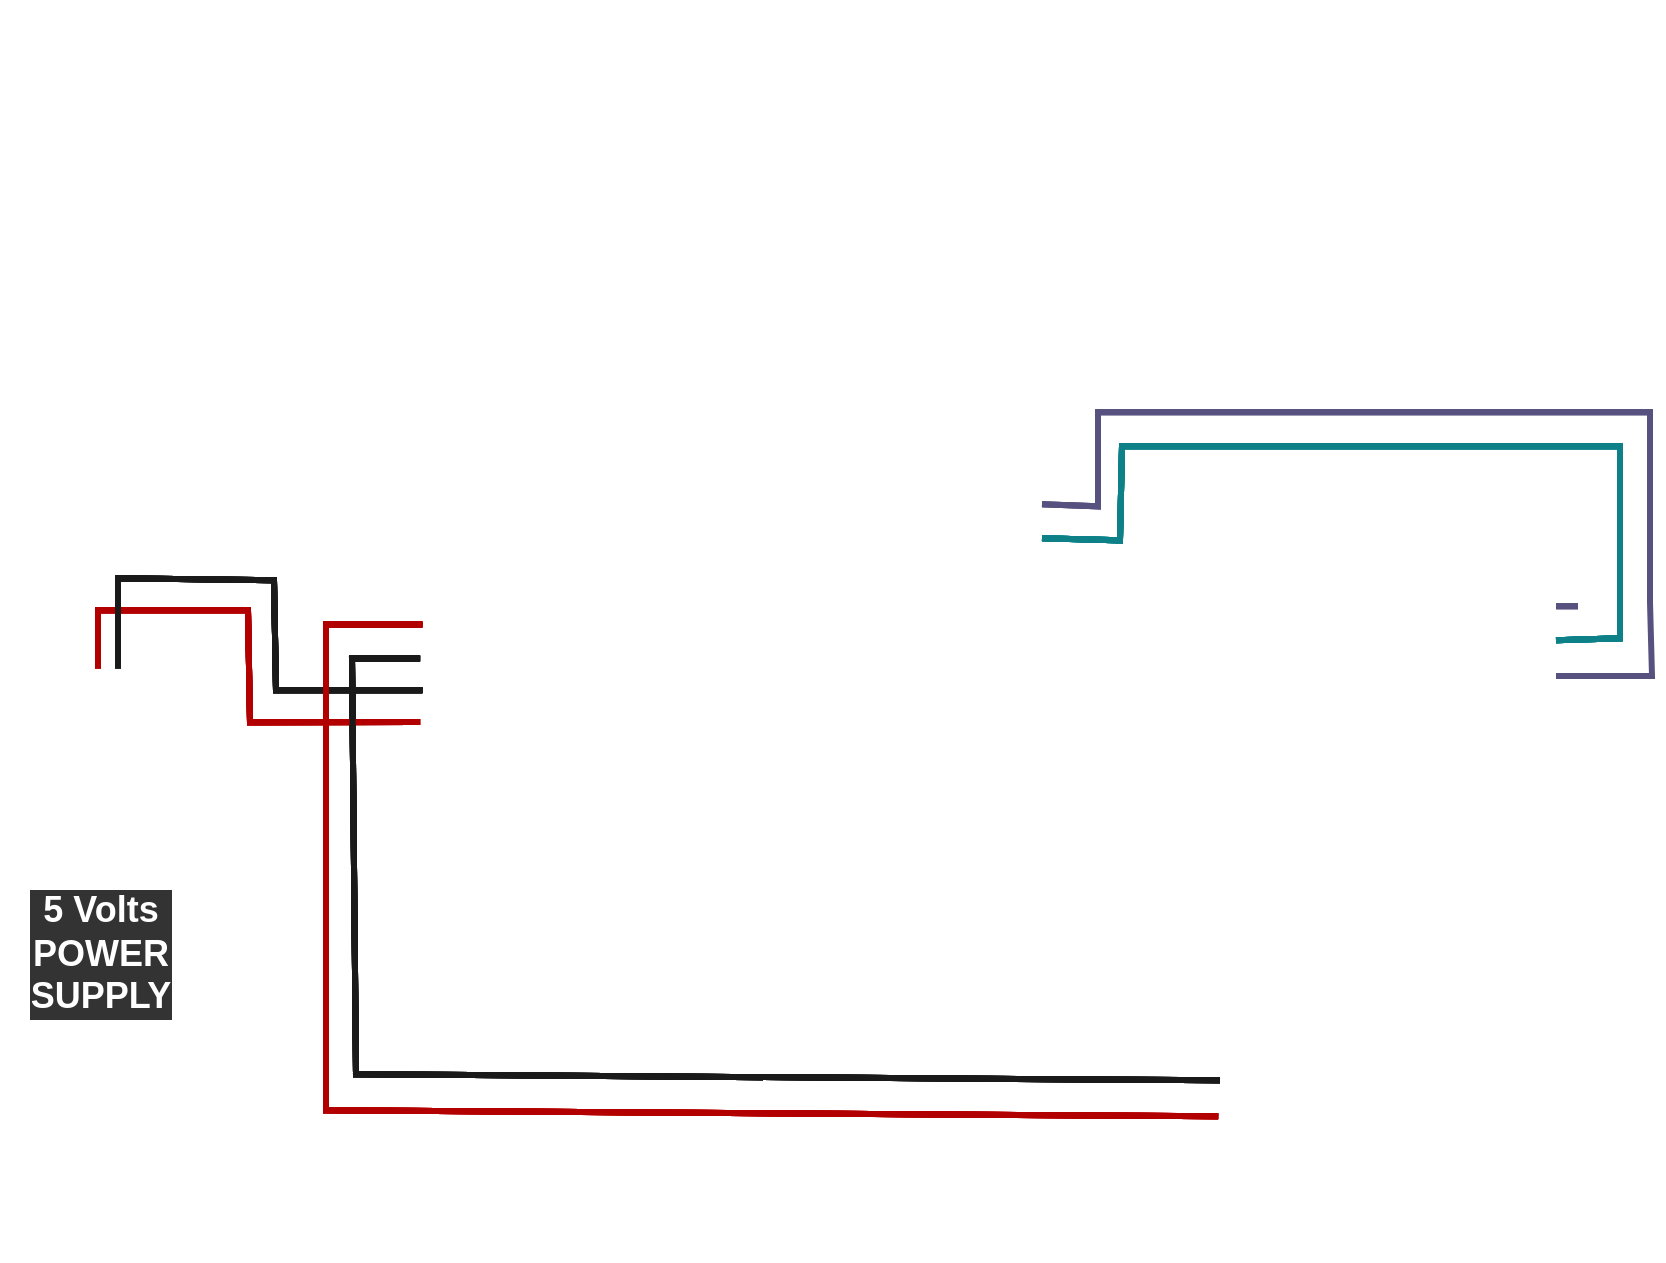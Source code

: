 <mxfile version="26.2.5">
  <diagram name="Page-1" id="aSNJay3SLrgyonZtfAfF">
    <mxGraphModel dx="213" dy="111" grid="0" gridSize="10" guides="1" tooltips="1" connect="1" arrows="1" fold="1" page="1" pageScale="1" pageWidth="1100" pageHeight="850" math="0" shadow="0">
      <root>
        <mxCell id="0" />
        <mxCell id="1" parent="0" />
        <mxCell id="-ZqtGvwiqDM8NGR4fJaD-1" value="" style="shape=image;verticalLabelPosition=bottom;labelBackgroundColor=default;verticalAlign=top;aspect=fixed;imageAspect=0;image=https://datacapturecontrol.com/articles/static/images/io-devices/microcontrollers/arduino-uno-r3/arduino-uno-r3-title-image.svg;rotation=90;" parent="1" vertex="1">
          <mxGeometry x="109" y="89.15" width="529.3" height="371" as="geometry" />
        </mxCell>
        <mxCell id="-ZqtGvwiqDM8NGR4fJaD-2" value="" style="shape=image;verticalLabelPosition=bottom;labelBackgroundColor=default;verticalAlign=top;aspect=fixed;imageAspect=0;image=https://europe1.discourse-cdn.com/arduino/original/4X/e/6/3/e6300d41371f1b0cd860cb98181292beeeccf57d.png;clipPath=inset(49.32% 87% 8.78% 3%);" parent="1" vertex="1">
          <mxGeometry x="10" y="344.15" width="105.49" height="218" as="geometry" />
        </mxCell>
        <mxCell id="-ZqtGvwiqDM8NGR4fJaD-3" value="&lt;b&gt;&lt;font style=&quot;font-size: 18px;&quot;&gt;5 Volts&lt;/font&gt;&lt;/b&gt;&lt;div&gt;&lt;b&gt;&lt;font style=&quot;font-size: 18px;&quot;&gt;POWER&lt;/font&gt;&lt;/b&gt;&lt;/div&gt;&lt;div&gt;&lt;b&gt;&lt;font style=&quot;font-size: 18px;&quot;&gt;SUPPLY&lt;/font&gt;&lt;/b&gt;&lt;/div&gt;" style="text;html=1;align=center;verticalAlign=middle;resizable=0;points=[];autosize=1;strokeColor=none;fillColor=none;fontColor=#FFFFFF;labelBackgroundColor=light-dark(#333333, #7f7f7f);fontSize=15;" parent="1" vertex="1">
          <mxGeometry x="16" y="448.15" width="88" height="77" as="geometry" />
        </mxCell>
        <mxCell id="-ZqtGvwiqDM8NGR4fJaD-4" value="" style="shape=image;verticalLabelPosition=bottom;labelBackgroundColor=default;verticalAlign=top;aspect=fixed;imageAspect=0;image=https://tapit.vn/wp-content/uploads/2019/06/Nodemcu-1-1024x645.png;clipPath=inset(1.32% 39.67% 2.38% 30.67%);rotation=0;" parent="1" vertex="1">
          <mxGeometry x="609" y="251.15" width="190.23" height="389" as="geometry" />
        </mxCell>
        <mxCell id="-ZqtGvwiqDM8NGR4fJaD-5" value="" style="endArrow=none;html=1;rounded=0;strokeWidth=3;entryX=0.941;entryY=0.203;entryDx=0;entryDy=0;entryPerimeter=0;fillColor=#6d8764;strokeColor=#0E8088;" parent="1" target="-ZqtGvwiqDM8NGR4fJaD-4" edge="1">
          <mxGeometry width="50" height="50" relative="1" as="geometry">
            <mxPoint x="531" y="279.15" as="sourcePoint" />
            <mxPoint x="850" y="230.15" as="targetPoint" />
            <Array as="points">
              <mxPoint x="570" y="280.15" />
              <mxPoint x="571" y="233.15" />
              <mxPoint x="820" y="233.15" />
              <mxPoint x="820" y="329.15" />
            </Array>
          </mxGeometry>
        </mxCell>
        <mxCell id="-ZqtGvwiqDM8NGR4fJaD-6" value="" style="endArrow=none;html=1;rounded=0;strokeWidth=3;entryX=0.941;entryY=0.203;entryDx=0;entryDy=0;entryPerimeter=0;fillColor=#76608a;strokeColor=#56517E;" parent="1" edge="1">
          <mxGeometry width="50" height="50" relative="1" as="geometry">
            <mxPoint x="531" y="262.15" as="sourcePoint" />
            <mxPoint x="788" y="313.15" as="targetPoint" />
            <Array as="points">
              <mxPoint x="559" y="263.15" />
              <mxPoint x="559" y="216.15" />
              <mxPoint x="835" y="216.15" />
              <mxPoint x="835" y="313.15" />
            </Array>
          </mxGeometry>
        </mxCell>
        <mxCell id="-ZqtGvwiqDM8NGR4fJaD-7" value="" style="endArrow=none;html=1;rounded=0;entryX=0.682;entryY=0.914;entryDx=0;entryDy=0;entryPerimeter=0;strokeWidth=3;fillColor=#e51400;strokeColor=#B20000;" parent="1" target="-ZqtGvwiqDM8NGR4fJaD-1" edge="1">
          <mxGeometry width="50" height="50" relative="1" as="geometry">
            <mxPoint x="59" y="344.15" as="sourcePoint" />
            <mxPoint x="109" y="294.15" as="targetPoint" />
            <Array as="points">
              <mxPoint x="59" y="315.15" />
              <mxPoint x="134" y="315.15" />
              <mxPoint x="135" y="371.15" />
            </Array>
          </mxGeometry>
        </mxCell>
        <mxCell id="-ZqtGvwiqDM8NGR4fJaD-8" value="" style="endArrow=none;html=1;rounded=0;entryX=0.652;entryY=0.911;entryDx=0;entryDy=0;entryPerimeter=0;strokeWidth=3;fillColor=#e51400;strokeColor=#1A1A1A;" parent="1" target="-ZqtGvwiqDM8NGR4fJaD-1" edge="1">
          <mxGeometry width="50" height="50" relative="1" as="geometry">
            <mxPoint x="69" y="344.15" as="sourcePoint" />
            <mxPoint x="230" y="371.15" as="targetPoint" />
            <Array as="points">
              <mxPoint x="69" y="299.15" />
              <mxPoint x="147" y="300.15" />
              <mxPoint x="148" y="355.15" />
            </Array>
          </mxGeometry>
        </mxCell>
        <mxCell id="-ZqtGvwiqDM8NGR4fJaD-9" value="" style="endArrow=none;html=1;rounded=0;entryX=0.053;entryY=0.815;entryDx=0;entryDy=0;entryPerimeter=0;exitX=0.59;exitY=0.911;exitDx=0;exitDy=0;exitPerimeter=0;fillColor=#e51400;strokeColor=#B20000;strokeWidth=3;" parent="1" source="-ZqtGvwiqDM8NGR4fJaD-1" target="-ZqtGvwiqDM8NGR4fJaD-4" edge="1">
          <mxGeometry width="50" height="50" relative="1" as="geometry">
            <mxPoint x="335" y="404.15" as="sourcePoint" />
            <mxPoint x="385" y="354.15" as="targetPoint" />
            <Array as="points">
              <mxPoint x="173" y="322.15" />
              <mxPoint x="173" y="565.15" />
            </Array>
          </mxGeometry>
        </mxCell>
        <mxCell id="-ZqtGvwiqDM8NGR4fJaD-10" value="" style="endArrow=none;html=1;rounded=0;entryX=0.053;entryY=0.815;entryDx=0;entryDy=0;entryPerimeter=0;exitX=0.622;exitY=0.914;exitDx=0;exitDy=0;exitPerimeter=0;fillColor=#e51400;strokeColor=#1A1A1A;strokeWidth=3;" parent="1" source="-ZqtGvwiqDM8NGR4fJaD-1" edge="1">
          <mxGeometry width="50" height="50" relative="1" as="geometry">
            <mxPoint x="222" y="304.15" as="sourcePoint" />
            <mxPoint x="620" y="550.15" as="targetPoint" />
            <Array as="points">
              <mxPoint x="186" y="339.15" />
              <mxPoint x="188" y="547.15" />
            </Array>
          </mxGeometry>
        </mxCell>
        <mxCell id="-ZqtGvwiqDM8NGR4fJaD-11" value="" style="shape=image;verticalLabelPosition=bottom;labelBackgroundColor=default;verticalAlign=top;aspect=fixed;imageAspect=0;image=https://datacapturecontrol.com/articles/static/images/io-devices/microcontrollers/arduino-uno-r3/arduino-uno-r3-title-image.svg;rotation=90;" parent="1" vertex="1">
          <mxGeometry x="109" y="89.15" width="529.3" height="371" as="geometry" />
        </mxCell>
        <mxCell id="-ZqtGvwiqDM8NGR4fJaD-12" value="" style="shape=image;verticalLabelPosition=bottom;labelBackgroundColor=default;verticalAlign=top;aspect=fixed;imageAspect=0;image=https://europe1.discourse-cdn.com/arduino/original/4X/e/6/3/e6300d41371f1b0cd860cb98181292beeeccf57d.png;clipPath=inset(49.32% 87% 8.78% 3%);" parent="1" vertex="1">
          <mxGeometry x="10" y="344.15" width="105.49" height="218" as="geometry" />
        </mxCell>
        <mxCell id="-ZqtGvwiqDM8NGR4fJaD-13" value="&lt;b&gt;&lt;font style=&quot;font-size: 18px;&quot;&gt;5 Volts&lt;/font&gt;&lt;/b&gt;&lt;div&gt;&lt;b&gt;&lt;font style=&quot;font-size: 18px;&quot;&gt;POWER&lt;/font&gt;&lt;/b&gt;&lt;/div&gt;&lt;div&gt;&lt;b&gt;&lt;font style=&quot;font-size: 18px;&quot;&gt;SUPPLY&lt;/font&gt;&lt;/b&gt;&lt;/div&gt;" style="text;html=1;align=center;verticalAlign=middle;resizable=0;points=[];autosize=1;strokeColor=none;fillColor=none;fontColor=#FFFFFF;labelBackgroundColor=light-dark(#333333, #7f7f7f);fontSize=15;" parent="1" vertex="1">
          <mxGeometry x="16" y="448.15" width="88" height="77" as="geometry" />
        </mxCell>
        <mxCell id="-ZqtGvwiqDM8NGR4fJaD-14" value="" style="shape=image;verticalLabelPosition=bottom;labelBackgroundColor=default;verticalAlign=top;aspect=fixed;imageAspect=0;image=https://tapit.vn/wp-content/uploads/2019/06/Nodemcu-1-1024x645.png;clipPath=inset(1.32% 39.67% 2.38% 30.67%);rotation=0;" parent="1" vertex="1">
          <mxGeometry x="609" y="251.15" width="190.23" height="389" as="geometry" />
        </mxCell>
        <mxCell id="-ZqtGvwiqDM8NGR4fJaD-15" value="" style="endArrow=none;html=1;rounded=0;strokeWidth=3;entryX=0.941;entryY=0.203;entryDx=0;entryDy=0;entryPerimeter=0;fillColor=#6d8764;strokeColor=#0E8088;" parent="1" target="-ZqtGvwiqDM8NGR4fJaD-14" edge="1">
          <mxGeometry width="50" height="50" relative="1" as="geometry">
            <mxPoint x="531" y="279.15" as="sourcePoint" />
            <mxPoint x="850" y="230.15" as="targetPoint" />
            <Array as="points">
              <mxPoint x="570" y="280.15" />
              <mxPoint x="571" y="233.15" />
              <mxPoint x="820" y="233.15" />
              <mxPoint x="820" y="329.15" />
            </Array>
          </mxGeometry>
        </mxCell>
        <mxCell id="-ZqtGvwiqDM8NGR4fJaD-16" value="" style="endArrow=none;html=1;rounded=0;strokeWidth=3;entryX=0.941;entryY=0.203;entryDx=0;entryDy=0;entryPerimeter=0;fillColor=#76608a;strokeColor=#56517E;" parent="1" edge="1">
          <mxGeometry width="50" height="50" relative="1" as="geometry">
            <mxPoint x="531" y="262.15" as="sourcePoint" />
            <mxPoint x="788" y="313.15" as="targetPoint" />
            <Array as="points">
              <mxPoint x="559" y="263.15" />
              <mxPoint x="559" y="216.15" />
              <mxPoint x="835" y="216.15" />
              <mxPoint x="835" y="313.15" />
            </Array>
          </mxGeometry>
        </mxCell>
        <mxCell id="-ZqtGvwiqDM8NGR4fJaD-17" value="" style="endArrow=none;html=1;rounded=0;entryX=0.682;entryY=0.914;entryDx=0;entryDy=0;entryPerimeter=0;strokeWidth=3;fillColor=#e51400;strokeColor=#B20000;" parent="1" target="-ZqtGvwiqDM8NGR4fJaD-11" edge="1">
          <mxGeometry width="50" height="50" relative="1" as="geometry">
            <mxPoint x="59" y="344.15" as="sourcePoint" />
            <mxPoint x="109" y="294.15" as="targetPoint" />
            <Array as="points">
              <mxPoint x="59" y="315.15" />
              <mxPoint x="134" y="315.15" />
              <mxPoint x="135" y="371.15" />
            </Array>
          </mxGeometry>
        </mxCell>
        <mxCell id="-ZqtGvwiqDM8NGR4fJaD-18" value="" style="endArrow=none;html=1;rounded=0;entryX=0.652;entryY=0.911;entryDx=0;entryDy=0;entryPerimeter=0;strokeWidth=3;fillColor=#e51400;strokeColor=#1A1A1A;" parent="1" target="-ZqtGvwiqDM8NGR4fJaD-11" edge="1">
          <mxGeometry width="50" height="50" relative="1" as="geometry">
            <mxPoint x="69" y="344.15" as="sourcePoint" />
            <mxPoint x="230" y="371.15" as="targetPoint" />
            <Array as="points">
              <mxPoint x="69" y="299.15" />
              <mxPoint x="147" y="300.15" />
              <mxPoint x="148" y="355.15" />
            </Array>
          </mxGeometry>
        </mxCell>
        <mxCell id="-ZqtGvwiqDM8NGR4fJaD-19" value="" style="endArrow=none;html=1;rounded=0;entryX=0.053;entryY=0.815;entryDx=0;entryDy=0;entryPerimeter=0;exitX=0.59;exitY=0.911;exitDx=0;exitDy=0;exitPerimeter=0;fillColor=#e51400;strokeColor=#B20000;strokeWidth=3;" parent="1" source="-ZqtGvwiqDM8NGR4fJaD-11" target="-ZqtGvwiqDM8NGR4fJaD-14" edge="1">
          <mxGeometry width="50" height="50" relative="1" as="geometry">
            <mxPoint x="335" y="404.15" as="sourcePoint" />
            <mxPoint x="385" y="354.15" as="targetPoint" />
            <Array as="points">
              <mxPoint x="173" y="322.15" />
              <mxPoint x="173" y="565.15" />
            </Array>
          </mxGeometry>
        </mxCell>
        <mxCell id="-ZqtGvwiqDM8NGR4fJaD-20" value="" style="endArrow=none;html=1;rounded=0;entryX=0.053;entryY=0.815;entryDx=0;entryDy=0;entryPerimeter=0;exitX=0.622;exitY=0.914;exitDx=0;exitDy=0;exitPerimeter=0;fillColor=#e51400;strokeColor=#1A1A1A;strokeWidth=3;" parent="1" source="-ZqtGvwiqDM8NGR4fJaD-11" edge="1">
          <mxGeometry width="50" height="50" relative="1" as="geometry">
            <mxPoint x="222" y="304.15" as="sourcePoint" />
            <mxPoint x="620" y="550.15" as="targetPoint" />
            <Array as="points">
              <mxPoint x="186" y="339.15" />
              <mxPoint x="188" y="547.15" />
            </Array>
          </mxGeometry>
        </mxCell>
        <mxCell id="-ZqtGvwiqDM8NGR4fJaD-21" value="" style="shape=image;verticalLabelPosition=bottom;labelBackgroundColor=default;verticalAlign=top;aspect=fixed;imageAspect=0;image=https://datacapturecontrol.com/articles/static/images/io-devices/microcontrollers/arduino-uno-r3/arduino-uno-r3-title-image.svg;rotation=90;" parent="1" vertex="1">
          <mxGeometry x="109" y="89.15" width="529.3" height="371" as="geometry" />
        </mxCell>
        <mxCell id="-ZqtGvwiqDM8NGR4fJaD-22" value="" style="shape=image;verticalLabelPosition=bottom;labelBackgroundColor=default;verticalAlign=top;aspect=fixed;imageAspect=0;image=https://europe1.discourse-cdn.com/arduino/original/4X/e/6/3/e6300d41371f1b0cd860cb98181292beeeccf57d.png;clipPath=inset(49.32% 87% 8.78% 3%);" parent="1" vertex="1">
          <mxGeometry x="10" y="344.15" width="105.49" height="218" as="geometry" />
        </mxCell>
        <mxCell id="-ZqtGvwiqDM8NGR4fJaD-23" value="&lt;b&gt;&lt;font style=&quot;font-size: 18px;&quot;&gt;5 Volts&lt;/font&gt;&lt;/b&gt;&lt;div&gt;&lt;b&gt;&lt;font style=&quot;font-size: 18px;&quot;&gt;POWER&lt;/font&gt;&lt;/b&gt;&lt;/div&gt;&lt;div&gt;&lt;b&gt;&lt;font style=&quot;font-size: 18px;&quot;&gt;SUPPLY&lt;/font&gt;&lt;/b&gt;&lt;/div&gt;" style="text;html=1;align=center;verticalAlign=middle;resizable=0;points=[];autosize=1;strokeColor=none;fillColor=none;fontColor=#FFFFFF;labelBackgroundColor=light-dark(#333333, #7f7f7f);fontSize=15;" parent="1" vertex="1">
          <mxGeometry x="16" y="448.15" width="88" height="77" as="geometry" />
        </mxCell>
        <mxCell id="-ZqtGvwiqDM8NGR4fJaD-24" value="" style="shape=image;verticalLabelPosition=bottom;labelBackgroundColor=default;verticalAlign=top;aspect=fixed;imageAspect=0;image=https://tapit.vn/wp-content/uploads/2019/06/Nodemcu-1-1024x645.png;clipPath=inset(1.32% 39.67% 2.38% 30.67%);rotation=0;" parent="1" vertex="1">
          <mxGeometry x="609" y="251.15" width="190.23" height="389" as="geometry" />
        </mxCell>
        <mxCell id="-ZqtGvwiqDM8NGR4fJaD-25" value="" style="endArrow=none;html=1;rounded=0;strokeWidth=3;entryX=0.941;entryY=0.203;entryDx=0;entryDy=0;entryPerimeter=0;fillColor=#6d8764;strokeColor=#0E8088;" parent="1" target="-ZqtGvwiqDM8NGR4fJaD-24" edge="1">
          <mxGeometry width="50" height="50" relative="1" as="geometry">
            <mxPoint x="531" y="279.15" as="sourcePoint" />
            <mxPoint x="850" y="230.15" as="targetPoint" />
            <Array as="points">
              <mxPoint x="570" y="280.15" />
              <mxPoint x="571" y="233.15" />
              <mxPoint x="820" y="233.15" />
              <mxPoint x="820" y="329.15" />
            </Array>
          </mxGeometry>
        </mxCell>
        <mxCell id="-ZqtGvwiqDM8NGR4fJaD-26" value="" style="endArrow=none;html=1;rounded=0;strokeWidth=3;entryX=0.941;entryY=0.203;entryDx=0;entryDy=0;entryPerimeter=0;fillColor=#FFFFFF;strokeColor=#56517E;" parent="1" edge="1">
          <mxGeometry width="50" height="50" relative="1" as="geometry">
            <mxPoint x="531" y="262.15" as="sourcePoint" />
            <mxPoint x="788" y="313.15" as="targetPoint" />
            <Array as="points">
              <mxPoint x="559" y="263.15" />
              <mxPoint x="559" y="216.15" />
              <mxPoint x="835" y="216.15" />
              <mxPoint x="835" y="313.15" />
            </Array>
          </mxGeometry>
        </mxCell>
        <mxCell id="-ZqtGvwiqDM8NGR4fJaD-27" value="" style="endArrow=none;html=1;rounded=0;entryX=0.682;entryY=0.914;entryDx=0;entryDy=0;entryPerimeter=0;strokeWidth=3;fillColor=#e51400;strokeColor=#B20000;" parent="1" target="-ZqtGvwiqDM8NGR4fJaD-21" edge="1">
          <mxGeometry width="50" height="50" relative="1" as="geometry">
            <mxPoint x="59" y="344.15" as="sourcePoint" />
            <mxPoint x="109" y="294.15" as="targetPoint" />
            <Array as="points">
              <mxPoint x="59" y="315.15" />
              <mxPoint x="134" y="315.15" />
              <mxPoint x="135" y="371.15" />
            </Array>
          </mxGeometry>
        </mxCell>
        <mxCell id="-ZqtGvwiqDM8NGR4fJaD-28" value="" style="endArrow=none;html=1;rounded=0;entryX=0.652;entryY=0.911;entryDx=0;entryDy=0;entryPerimeter=0;strokeWidth=3;fillColor=#e51400;strokeColor=#1A1A1A;" parent="1" target="-ZqtGvwiqDM8NGR4fJaD-21" edge="1">
          <mxGeometry width="50" height="50" relative="1" as="geometry">
            <mxPoint x="69" y="344.15" as="sourcePoint" />
            <mxPoint x="230" y="371.15" as="targetPoint" />
            <Array as="points">
              <mxPoint x="69" y="299.15" />
              <mxPoint x="147" y="300.15" />
              <mxPoint x="148" y="355.15" />
            </Array>
          </mxGeometry>
        </mxCell>
        <mxCell id="-ZqtGvwiqDM8NGR4fJaD-29" value="" style="endArrow=none;html=1;rounded=0;entryX=0.053;entryY=0.815;entryDx=0;entryDy=0;entryPerimeter=0;exitX=0.59;exitY=0.911;exitDx=0;exitDy=0;exitPerimeter=0;fillColor=#e51400;strokeColor=#B20000;strokeWidth=3;" parent="1" source="-ZqtGvwiqDM8NGR4fJaD-21" target="-ZqtGvwiqDM8NGR4fJaD-24" edge="1">
          <mxGeometry width="50" height="50" relative="1" as="geometry">
            <mxPoint x="335" y="404.15" as="sourcePoint" />
            <mxPoint x="385" y="354.15" as="targetPoint" />
            <Array as="points">
              <mxPoint x="173" y="322.15" />
              <mxPoint x="173" y="565.15" />
            </Array>
          </mxGeometry>
        </mxCell>
        <mxCell id="-ZqtGvwiqDM8NGR4fJaD-30" value="" style="endArrow=none;html=1;rounded=0;entryX=0.053;entryY=0.815;entryDx=0;entryDy=0;entryPerimeter=0;exitX=0.622;exitY=0.914;exitDx=0;exitDy=0;exitPerimeter=0;fillColor=#e51400;strokeColor=#1A1A1A;strokeWidth=3;" parent="1" source="-ZqtGvwiqDM8NGR4fJaD-21" edge="1">
          <mxGeometry width="50" height="50" relative="1" as="geometry">
            <mxPoint x="222" y="304.15" as="sourcePoint" />
            <mxPoint x="620" y="550.15" as="targetPoint" />
            <Array as="points">
              <mxPoint x="186" y="339.15" />
              <mxPoint x="188" y="547.15" />
            </Array>
          </mxGeometry>
        </mxCell>
        <mxCell id="-ZqtGvwiqDM8NGR4fJaD-31" value="" style="shape=image;verticalLabelPosition=bottom;labelBackgroundColor=default;verticalAlign=top;aspect=fixed;imageAspect=0;image=https://datacapturecontrol.com/articles/static/images/io-devices/microcontrollers/arduino-uno-r3/arduino-uno-r3-title-image.svg;rotation=90;" parent="1" vertex="1">
          <mxGeometry x="109" y="89.15" width="529.3" height="371" as="geometry" />
        </mxCell>
        <mxCell id="-ZqtGvwiqDM8NGR4fJaD-32" value="" style="shape=image;verticalLabelPosition=bottom;labelBackgroundColor=default;verticalAlign=top;aspect=fixed;imageAspect=0;image=https://europe1.discourse-cdn.com/arduino/original/4X/e/6/3/e6300d41371f1b0cd860cb98181292beeeccf57d.png;clipPath=inset(49.32% 87% 8.78% 3%);" parent="1" vertex="1">
          <mxGeometry x="10" y="344.15" width="105.49" height="218" as="geometry" />
        </mxCell>
        <mxCell id="-ZqtGvwiqDM8NGR4fJaD-33" value="&lt;b&gt;&lt;font style=&quot;font-size: 18px;&quot;&gt;5 Volts&lt;/font&gt;&lt;/b&gt;&lt;div&gt;&lt;b&gt;&lt;font style=&quot;font-size: 18px;&quot;&gt;POWER&lt;/font&gt;&lt;/b&gt;&lt;/div&gt;&lt;div&gt;&lt;b&gt;&lt;font style=&quot;font-size: 18px;&quot;&gt;SUPPLY&lt;/font&gt;&lt;/b&gt;&lt;/div&gt;" style="text;html=1;align=center;verticalAlign=middle;resizable=0;points=[];autosize=1;strokeColor=none;fillColor=none;fontColor=#FFFFFF;labelBackgroundColor=light-dark(#333333, #7f7f7f);fontSize=15;" parent="1" vertex="1">
          <mxGeometry x="16" y="448.15" width="88" height="77" as="geometry" />
        </mxCell>
        <mxCell id="-ZqtGvwiqDM8NGR4fJaD-34" value="" style="shape=image;verticalLabelPosition=bottom;labelBackgroundColor=default;verticalAlign=top;aspect=fixed;imageAspect=0;image=https://tapit.vn/wp-content/uploads/2019/06/Nodemcu-1-1024x645.png;clipPath=inset(1.32% 39.67% 2.38% 30.67%);rotation=0;" parent="1" vertex="1">
          <mxGeometry x="609" y="251.15" width="190.23" height="389" as="geometry" />
        </mxCell>
        <mxCell id="-ZqtGvwiqDM8NGR4fJaD-35" value="" style="endArrow=none;html=1;rounded=0;strokeWidth=3;entryX=0.941;entryY=0.203;entryDx=0;entryDy=0;entryPerimeter=0;fillColor=#6d8764;strokeColor=#0E8088;" parent="1" target="-ZqtGvwiqDM8NGR4fJaD-34" edge="1">
          <mxGeometry width="50" height="50" relative="1" as="geometry">
            <mxPoint x="531" y="279.15" as="sourcePoint" />
            <mxPoint x="850" y="230.15" as="targetPoint" />
            <Array as="points">
              <mxPoint x="570" y="280.15" />
              <mxPoint x="571" y="233.15" />
              <mxPoint x="820" y="233.15" />
              <mxPoint x="820" y="329.15" />
            </Array>
          </mxGeometry>
        </mxCell>
        <mxCell id="-ZqtGvwiqDM8NGR4fJaD-37" value="" style="endArrow=none;html=1;rounded=0;entryX=0.682;entryY=0.914;entryDx=0;entryDy=0;entryPerimeter=0;strokeWidth=3;fillColor=#e51400;strokeColor=#B20000;" parent="1" target="-ZqtGvwiqDM8NGR4fJaD-31" edge="1">
          <mxGeometry width="50" height="50" relative="1" as="geometry">
            <mxPoint x="59" y="344.15" as="sourcePoint" />
            <mxPoint x="109" y="294.15" as="targetPoint" />
            <Array as="points">
              <mxPoint x="59" y="315.15" />
              <mxPoint x="134" y="315.15" />
              <mxPoint x="135" y="371.15" />
            </Array>
          </mxGeometry>
        </mxCell>
        <mxCell id="-ZqtGvwiqDM8NGR4fJaD-38" value="" style="endArrow=none;html=1;rounded=0;entryX=0.652;entryY=0.911;entryDx=0;entryDy=0;entryPerimeter=0;strokeWidth=3;fillColor=#e51400;strokeColor=#1A1A1A;" parent="1" target="-ZqtGvwiqDM8NGR4fJaD-31" edge="1">
          <mxGeometry width="50" height="50" relative="1" as="geometry">
            <mxPoint x="69" y="344.15" as="sourcePoint" />
            <mxPoint x="230" y="371.15" as="targetPoint" />
            <Array as="points">
              <mxPoint x="69" y="299.15" />
              <mxPoint x="147" y="300.15" />
              <mxPoint x="148" y="355.15" />
            </Array>
          </mxGeometry>
        </mxCell>
        <mxCell id="-ZqtGvwiqDM8NGR4fJaD-39" value="" style="endArrow=none;html=1;rounded=0;entryX=0.053;entryY=0.815;entryDx=0;entryDy=0;entryPerimeter=0;exitX=0.59;exitY=0.911;exitDx=0;exitDy=0;exitPerimeter=0;fillColor=#e51400;strokeColor=#B20000;strokeWidth=3;" parent="1" source="-ZqtGvwiqDM8NGR4fJaD-31" target="-ZqtGvwiqDM8NGR4fJaD-34" edge="1">
          <mxGeometry width="50" height="50" relative="1" as="geometry">
            <mxPoint x="335" y="404.15" as="sourcePoint" />
            <mxPoint x="385" y="354.15" as="targetPoint" />
            <Array as="points">
              <mxPoint x="173" y="322.15" />
              <mxPoint x="173" y="565.15" />
            </Array>
          </mxGeometry>
        </mxCell>
        <mxCell id="-ZqtGvwiqDM8NGR4fJaD-40" value="" style="endArrow=none;html=1;rounded=0;entryX=0.053;entryY=0.815;entryDx=0;entryDy=0;entryPerimeter=0;exitX=0.622;exitY=0.914;exitDx=0;exitDy=0;exitPerimeter=0;fillColor=#e51400;strokeColor=#1A1A1A;strokeWidth=3;" parent="1" source="-ZqtGvwiqDM8NGR4fJaD-31" edge="1">
          <mxGeometry width="50" height="50" relative="1" as="geometry">
            <mxPoint x="222" y="304.15" as="sourcePoint" />
            <mxPoint x="620" y="550.15" as="targetPoint" />
            <Array as="points">
              <mxPoint x="186" y="339.15" />
              <mxPoint x="188" y="547.15" />
            </Array>
          </mxGeometry>
        </mxCell>
        <mxCell id="-ZqtGvwiqDM8NGR4fJaD-41" value="" style="shape=image;verticalLabelPosition=bottom;labelBackgroundColor=default;verticalAlign=top;aspect=fixed;imageAspect=0;image=https://datacapturecontrol.com/articles/static/images/io-devices/microcontrollers/arduino-uno-r3/arduino-uno-r3-title-image.svg;rotation=90;" parent="1" vertex="1">
          <mxGeometry x="109" y="89.15" width="529.3" height="371" as="geometry" />
        </mxCell>
        <mxCell id="-ZqtGvwiqDM8NGR4fJaD-42" value="" style="shape=image;verticalLabelPosition=bottom;labelBackgroundColor=default;verticalAlign=top;aspect=fixed;imageAspect=0;image=https://europe1.discourse-cdn.com/arduino/original/4X/e/6/3/e6300d41371f1b0cd860cb98181292beeeccf57d.png;clipPath=inset(49.32% 87% 8.78% 3%);" parent="1" vertex="1">
          <mxGeometry x="10" y="344.15" width="105.49" height="218" as="geometry" />
        </mxCell>
        <mxCell id="-ZqtGvwiqDM8NGR4fJaD-43" value="&lt;b&gt;&lt;font style=&quot;font-size: 18px;&quot;&gt;5 Volts&lt;/font&gt;&lt;/b&gt;&lt;div&gt;&lt;b&gt;&lt;font style=&quot;font-size: 18px;&quot;&gt;POWER&lt;/font&gt;&lt;/b&gt;&lt;/div&gt;&lt;div&gt;&lt;b&gt;&lt;font style=&quot;font-size: 18px;&quot;&gt;SUPPLY&lt;/font&gt;&lt;/b&gt;&lt;/div&gt;" style="text;html=1;align=center;verticalAlign=middle;resizable=0;points=[];autosize=1;strokeColor=none;fillColor=none;fontColor=#FFFFFF;labelBackgroundColor=light-dark(#333333, #7f7f7f);fontSize=15;" parent="1" vertex="1">
          <mxGeometry x="16" y="448.15" width="88" height="77" as="geometry" />
        </mxCell>
        <mxCell id="-ZqtGvwiqDM8NGR4fJaD-44" value="" style="shape=image;verticalLabelPosition=bottom;labelBackgroundColor=default;verticalAlign=top;aspect=fixed;imageAspect=0;image=https://tapit.vn/wp-content/uploads/2019/06/Nodemcu-1-1024x645.png;clipPath=inset(1.32% 39.67% 2.38% 30.67%);rotation=0;" parent="1" vertex="1">
          <mxGeometry x="609" y="251.15" width="190.23" height="389" as="geometry" />
        </mxCell>
        <mxCell id="-ZqtGvwiqDM8NGR4fJaD-45" value="" style="endArrow=none;html=1;rounded=0;strokeWidth=3;entryX=0.941;entryY=0.203;entryDx=0;entryDy=0;entryPerimeter=0;fillColor=#6d8764;strokeColor=#0E8088;" parent="1" target="-ZqtGvwiqDM8NGR4fJaD-44" edge="1">
          <mxGeometry width="50" height="50" relative="1" as="geometry">
            <mxPoint x="531" y="279.15" as="sourcePoint" />
            <mxPoint x="850" y="230.15" as="targetPoint" />
            <Array as="points">
              <mxPoint x="570" y="280.15" />
              <mxPoint x="571" y="233.15" />
              <mxPoint x="820" y="233.15" />
              <mxPoint x="820" y="329.15" />
            </Array>
          </mxGeometry>
        </mxCell>
        <mxCell id="-ZqtGvwiqDM8NGR4fJaD-47" value="" style="endArrow=none;html=1;rounded=0;entryX=0.682;entryY=0.914;entryDx=0;entryDy=0;entryPerimeter=0;strokeWidth=3;fillColor=#e51400;strokeColor=#B20000;" parent="1" target="-ZqtGvwiqDM8NGR4fJaD-41" edge="1">
          <mxGeometry width="50" height="50" relative="1" as="geometry">
            <mxPoint x="59" y="344.15" as="sourcePoint" />
            <mxPoint x="109" y="294.15" as="targetPoint" />
            <Array as="points">
              <mxPoint x="59" y="315.15" />
              <mxPoint x="134" y="315.15" />
              <mxPoint x="135" y="371.15" />
            </Array>
          </mxGeometry>
        </mxCell>
        <mxCell id="-ZqtGvwiqDM8NGR4fJaD-48" value="" style="endArrow=none;html=1;rounded=0;entryX=0.652;entryY=0.911;entryDx=0;entryDy=0;entryPerimeter=0;strokeWidth=3;fillColor=#e51400;strokeColor=#1A1A1A;" parent="1" target="-ZqtGvwiqDM8NGR4fJaD-41" edge="1">
          <mxGeometry width="50" height="50" relative="1" as="geometry">
            <mxPoint x="69" y="344.15" as="sourcePoint" />
            <mxPoint x="230" y="371.15" as="targetPoint" />
            <Array as="points">
              <mxPoint x="69" y="299.15" />
              <mxPoint x="147" y="300.15" />
              <mxPoint x="148" y="355.15" />
            </Array>
          </mxGeometry>
        </mxCell>
        <mxCell id="-ZqtGvwiqDM8NGR4fJaD-49" value="" style="endArrow=none;html=1;rounded=0;entryX=0.053;entryY=0.815;entryDx=0;entryDy=0;entryPerimeter=0;exitX=0.59;exitY=0.911;exitDx=0;exitDy=0;exitPerimeter=0;fillColor=#e51400;strokeColor=#B20000;strokeWidth=3;" parent="1" source="-ZqtGvwiqDM8NGR4fJaD-41" target="-ZqtGvwiqDM8NGR4fJaD-44" edge="1">
          <mxGeometry width="50" height="50" relative="1" as="geometry">
            <mxPoint x="335" y="404.15" as="sourcePoint" />
            <mxPoint x="385" y="354.15" as="targetPoint" />
            <Array as="points">
              <mxPoint x="173" y="322.15" />
              <mxPoint x="173" y="565.15" />
            </Array>
          </mxGeometry>
        </mxCell>
        <mxCell id="-ZqtGvwiqDM8NGR4fJaD-50" value="" style="endArrow=none;html=1;rounded=0;entryX=0.053;entryY=0.815;entryDx=0;entryDy=0;entryPerimeter=0;exitX=0.622;exitY=0.914;exitDx=0;exitDy=0;exitPerimeter=0;fillColor=#e51400;strokeColor=#1A1A1A;strokeWidth=3;" parent="1" source="-ZqtGvwiqDM8NGR4fJaD-41" edge="1">
          <mxGeometry width="50" height="50" relative="1" as="geometry">
            <mxPoint x="222" y="304.15" as="sourcePoint" />
            <mxPoint x="620" y="550.15" as="targetPoint" />
            <Array as="points">
              <mxPoint x="186" y="339.15" />
              <mxPoint x="188" y="547.15" />
            </Array>
          </mxGeometry>
        </mxCell>
        <mxCell id="-ZqtGvwiqDM8NGR4fJaD-51" value="" style="shape=image;verticalLabelPosition=bottom;labelBackgroundColor=default;verticalAlign=top;aspect=fixed;imageAspect=0;image=https://datacapturecontrol.com/articles/static/images/io-devices/microcontrollers/arduino-uno-r3/arduino-uno-r3-title-image.svg;rotation=90;" parent="1" vertex="1">
          <mxGeometry x="109" y="89.15" width="529.3" height="371" as="geometry" />
        </mxCell>
        <mxCell id="-ZqtGvwiqDM8NGR4fJaD-52" value="" style="shape=image;verticalLabelPosition=bottom;labelBackgroundColor=default;verticalAlign=top;aspect=fixed;imageAspect=0;image=https://europe1.discourse-cdn.com/arduino/original/4X/e/6/3/e6300d41371f1b0cd860cb98181292beeeccf57d.png;clipPath=inset(49.32% 87% 8.78% 3%);" parent="1" vertex="1">
          <mxGeometry x="10" y="344.15" width="105.49" height="218" as="geometry" />
        </mxCell>
        <mxCell id="-ZqtGvwiqDM8NGR4fJaD-53" value="&lt;b&gt;&lt;font style=&quot;font-size: 18px;&quot;&gt;5 Volts&lt;/font&gt;&lt;/b&gt;&lt;div&gt;&lt;b&gt;&lt;font style=&quot;font-size: 18px;&quot;&gt;POWER&lt;/font&gt;&lt;/b&gt;&lt;/div&gt;&lt;div&gt;&lt;b&gt;&lt;font style=&quot;font-size: 18px;&quot;&gt;SUPPLY&lt;/font&gt;&lt;/b&gt;&lt;/div&gt;" style="text;html=1;align=center;verticalAlign=middle;resizable=0;points=[];autosize=1;strokeColor=none;fillColor=none;fontColor=#FFFFFF;labelBackgroundColor=light-dark(#333333, #7f7f7f);fontSize=15;" parent="1" vertex="1">
          <mxGeometry x="16" y="448.15" width="88" height="77" as="geometry" />
        </mxCell>
        <mxCell id="-ZqtGvwiqDM8NGR4fJaD-54" value="" style="shape=image;verticalLabelPosition=bottom;labelBackgroundColor=default;verticalAlign=top;aspect=fixed;imageAspect=0;image=https://tapit.vn/wp-content/uploads/2019/06/Nodemcu-1-1024x645.png;clipPath=inset(1.32% 39.67% 2.38% 30.67%);rotation=0;" parent="1" vertex="1">
          <mxGeometry x="609" y="251.15" width="190.23" height="389" as="geometry" />
        </mxCell>
        <mxCell id="-ZqtGvwiqDM8NGR4fJaD-55" value="" style="endArrow=none;html=1;rounded=0;strokeWidth=3;entryX=0.941;entryY=0.203;entryDx=0;entryDy=0;entryPerimeter=0;fillColor=#6d8764;strokeColor=#0E8088;" parent="1" target="-ZqtGvwiqDM8NGR4fJaD-54" edge="1">
          <mxGeometry width="50" height="50" relative="1" as="geometry">
            <mxPoint x="531" y="279.15" as="sourcePoint" />
            <mxPoint x="850" y="230.15" as="targetPoint" />
            <Array as="points">
              <mxPoint x="570" y="280.15" />
              <mxPoint x="571" y="233.15" />
              <mxPoint x="820" y="233.15" />
              <mxPoint x="820" y="329.15" />
            </Array>
          </mxGeometry>
        </mxCell>
        <mxCell id="-ZqtGvwiqDM8NGR4fJaD-57" value="" style="endArrow=none;html=1;rounded=0;entryX=0.682;entryY=0.914;entryDx=0;entryDy=0;entryPerimeter=0;strokeWidth=3;fillColor=#e51400;strokeColor=#B20000;" parent="1" target="-ZqtGvwiqDM8NGR4fJaD-51" edge="1">
          <mxGeometry width="50" height="50" relative="1" as="geometry">
            <mxPoint x="59" y="344.15" as="sourcePoint" />
            <mxPoint x="109" y="294.15" as="targetPoint" />
            <Array as="points">
              <mxPoint x="59" y="315.15" />
              <mxPoint x="134" y="315.15" />
              <mxPoint x="135" y="371.15" />
            </Array>
          </mxGeometry>
        </mxCell>
        <mxCell id="-ZqtGvwiqDM8NGR4fJaD-58" value="" style="endArrow=none;html=1;rounded=0;entryX=0.652;entryY=0.911;entryDx=0;entryDy=0;entryPerimeter=0;strokeWidth=3;fillColor=#e51400;strokeColor=#1A1A1A;" parent="1" target="-ZqtGvwiqDM8NGR4fJaD-51" edge="1">
          <mxGeometry width="50" height="50" relative="1" as="geometry">
            <mxPoint x="69" y="344.15" as="sourcePoint" />
            <mxPoint x="230" y="371.15" as="targetPoint" />
            <Array as="points">
              <mxPoint x="69" y="299.15" />
              <mxPoint x="147" y="300.15" />
              <mxPoint x="148" y="355.15" />
            </Array>
          </mxGeometry>
        </mxCell>
        <mxCell id="-ZqtGvwiqDM8NGR4fJaD-59" value="" style="endArrow=none;html=1;rounded=0;entryX=0.053;entryY=0.815;entryDx=0;entryDy=0;entryPerimeter=0;exitX=0.59;exitY=0.911;exitDx=0;exitDy=0;exitPerimeter=0;fillColor=#e51400;strokeColor=#B20000;strokeWidth=3;" parent="1" source="-ZqtGvwiqDM8NGR4fJaD-51" target="-ZqtGvwiqDM8NGR4fJaD-54" edge="1">
          <mxGeometry width="50" height="50" relative="1" as="geometry">
            <mxPoint x="335" y="404.15" as="sourcePoint" />
            <mxPoint x="385" y="354.15" as="targetPoint" />
            <Array as="points">
              <mxPoint x="173" y="322.15" />
              <mxPoint x="173" y="565.15" />
            </Array>
          </mxGeometry>
        </mxCell>
        <mxCell id="-ZqtGvwiqDM8NGR4fJaD-60" value="" style="endArrow=none;html=1;rounded=0;entryX=0.053;entryY=0.815;entryDx=0;entryDy=0;entryPerimeter=0;exitX=0.622;exitY=0.914;exitDx=0;exitDy=0;exitPerimeter=0;fillColor=#e51400;strokeColor=#1A1A1A;strokeWidth=3;" parent="1" source="-ZqtGvwiqDM8NGR4fJaD-51" edge="1">
          <mxGeometry width="50" height="50" relative="1" as="geometry">
            <mxPoint x="222" y="304.15" as="sourcePoint" />
            <mxPoint x="620" y="550.15" as="targetPoint" />
            <Array as="points">
              <mxPoint x="186" y="339.15" />
              <mxPoint x="188" y="547.15" />
            </Array>
          </mxGeometry>
        </mxCell>
        <mxCell id="-ZqtGvwiqDM8NGR4fJaD-61" value="" style="shape=image;verticalLabelPosition=bottom;labelBackgroundColor=default;verticalAlign=top;aspect=fixed;imageAspect=0;image=https://datacapturecontrol.com/articles/static/images/io-devices/microcontrollers/arduino-uno-r3/arduino-uno-r3-title-image.svg;rotation=90;" parent="1" vertex="1">
          <mxGeometry x="109" y="89.15" width="529.3" height="371" as="geometry" />
        </mxCell>
        <mxCell id="-ZqtGvwiqDM8NGR4fJaD-62" value="" style="shape=image;verticalLabelPosition=bottom;labelBackgroundColor=default;verticalAlign=top;aspect=fixed;imageAspect=0;image=https://europe1.discourse-cdn.com/arduino/original/4X/e/6/3/e6300d41371f1b0cd860cb98181292beeeccf57d.png;clipPath=inset(49.32% 87% 8.78% 3%);" parent="1" vertex="1">
          <mxGeometry x="10" y="344.15" width="105.49" height="218" as="geometry" />
        </mxCell>
        <mxCell id="-ZqtGvwiqDM8NGR4fJaD-63" value="&lt;b&gt;&lt;font style=&quot;font-size: 18px;&quot;&gt;5 Volts&lt;/font&gt;&lt;/b&gt;&lt;div&gt;&lt;b&gt;&lt;font style=&quot;font-size: 18px;&quot;&gt;POWER&lt;/font&gt;&lt;/b&gt;&lt;/div&gt;&lt;div&gt;&lt;b&gt;&lt;font style=&quot;font-size: 18px;&quot;&gt;SUPPLY&lt;/font&gt;&lt;/b&gt;&lt;/div&gt;" style="text;html=1;align=center;verticalAlign=middle;resizable=0;points=[];autosize=1;strokeColor=none;fillColor=none;fontColor=#FFFFFF;labelBackgroundColor=light-dark(#333333, #7f7f7f);fontSize=15;" parent="1" vertex="1">
          <mxGeometry x="16" y="448.15" width="88" height="77" as="geometry" />
        </mxCell>
        <mxCell id="-ZqtGvwiqDM8NGR4fJaD-64" value="" style="shape=image;verticalLabelPosition=bottom;labelBackgroundColor=default;verticalAlign=top;aspect=fixed;imageAspect=0;image=https://tapit.vn/wp-content/uploads/2019/06/Nodemcu-1-1024x645.png;clipPath=inset(1.32% 39.67% 2.38% 30.67%);rotation=0;" parent="1" vertex="1">
          <mxGeometry x="609" y="251.15" width="190.23" height="389" as="geometry" />
        </mxCell>
        <mxCell id="-ZqtGvwiqDM8NGR4fJaD-65" value="" style="endArrow=none;html=1;rounded=0;strokeWidth=3;entryX=0.941;entryY=0.203;entryDx=0;entryDy=0;entryPerimeter=0;fillColor=#6d8764;strokeColor=#0E8088;" parent="1" target="-ZqtGvwiqDM8NGR4fJaD-64" edge="1">
          <mxGeometry width="50" height="50" relative="1" as="geometry">
            <mxPoint x="531" y="279.15" as="sourcePoint" />
            <mxPoint x="850" y="230.15" as="targetPoint" />
            <Array as="points">
              <mxPoint x="570" y="280.15" />
              <mxPoint x="571" y="233.15" />
              <mxPoint x="820" y="233.15" />
              <mxPoint x="820" y="329.15" />
            </Array>
          </mxGeometry>
        </mxCell>
        <mxCell id="-ZqtGvwiqDM8NGR4fJaD-67" value="" style="endArrow=none;html=1;rounded=0;entryX=0.682;entryY=0.914;entryDx=0;entryDy=0;entryPerimeter=0;strokeWidth=3;fillColor=#e51400;strokeColor=#B20000;" parent="1" target="-ZqtGvwiqDM8NGR4fJaD-61" edge="1">
          <mxGeometry width="50" height="50" relative="1" as="geometry">
            <mxPoint x="59" y="344.15" as="sourcePoint" />
            <mxPoint x="109" y="294.15" as="targetPoint" />
            <Array as="points">
              <mxPoint x="59" y="315.15" />
              <mxPoint x="134" y="315.15" />
              <mxPoint x="135" y="371.15" />
            </Array>
          </mxGeometry>
        </mxCell>
        <mxCell id="-ZqtGvwiqDM8NGR4fJaD-68" value="" style="endArrow=none;html=1;rounded=0;entryX=0.652;entryY=0.911;entryDx=0;entryDy=0;entryPerimeter=0;strokeWidth=3;fillColor=#e51400;strokeColor=#1A1A1A;" parent="1" target="-ZqtGvwiqDM8NGR4fJaD-61" edge="1">
          <mxGeometry width="50" height="50" relative="1" as="geometry">
            <mxPoint x="69" y="344.15" as="sourcePoint" />
            <mxPoint x="230" y="371.15" as="targetPoint" />
            <Array as="points">
              <mxPoint x="69" y="299.15" />
              <mxPoint x="147" y="300.15" />
              <mxPoint x="148" y="355.15" />
            </Array>
          </mxGeometry>
        </mxCell>
        <mxCell id="-ZqtGvwiqDM8NGR4fJaD-69" value="" style="endArrow=none;html=1;rounded=0;entryX=0.053;entryY=0.815;entryDx=0;entryDy=0;entryPerimeter=0;exitX=0.59;exitY=0.911;exitDx=0;exitDy=0;exitPerimeter=0;fillColor=#e51400;strokeColor=#B20000;strokeWidth=3;" parent="1" source="-ZqtGvwiqDM8NGR4fJaD-61" target="-ZqtGvwiqDM8NGR4fJaD-64" edge="1">
          <mxGeometry width="50" height="50" relative="1" as="geometry">
            <mxPoint x="335" y="404.15" as="sourcePoint" />
            <mxPoint x="385" y="354.15" as="targetPoint" />
            <Array as="points">
              <mxPoint x="173" y="322.15" />
              <mxPoint x="173" y="565.15" />
            </Array>
          </mxGeometry>
        </mxCell>
        <mxCell id="-ZqtGvwiqDM8NGR4fJaD-70" value="" style="endArrow=none;html=1;rounded=0;entryX=0.053;entryY=0.815;entryDx=0;entryDy=0;entryPerimeter=0;exitX=0.622;exitY=0.914;exitDx=0;exitDy=0;exitPerimeter=0;fillColor=#e51400;strokeColor=#1A1A1A;strokeWidth=3;" parent="1" source="-ZqtGvwiqDM8NGR4fJaD-61" edge="1">
          <mxGeometry width="50" height="50" relative="1" as="geometry">
            <mxPoint x="222" y="304.15" as="sourcePoint" />
            <mxPoint x="620" y="550.15" as="targetPoint" />
            <Array as="points">
              <mxPoint x="186" y="339.15" />
              <mxPoint x="188" y="547.15" />
            </Array>
          </mxGeometry>
        </mxCell>
        <mxCell id="-ZqtGvwiqDM8NGR4fJaD-71" value="" style="shape=image;verticalLabelPosition=bottom;labelBackgroundColor=default;verticalAlign=top;aspect=fixed;imageAspect=0;image=https://datacapturecontrol.com/articles/static/images/io-devices/microcontrollers/arduino-uno-r3/arduino-uno-r3-title-image.svg;rotation=90;" parent="1" vertex="1">
          <mxGeometry x="109" y="89.15" width="529.3" height="371" as="geometry" />
        </mxCell>
        <mxCell id="-ZqtGvwiqDM8NGR4fJaD-72" value="" style="shape=image;verticalLabelPosition=bottom;labelBackgroundColor=default;verticalAlign=top;aspect=fixed;imageAspect=0;image=https://europe1.discourse-cdn.com/arduino/original/4X/e/6/3/e6300d41371f1b0cd860cb98181292beeeccf57d.png;clipPath=inset(49.32% 87% 8.78% 3%);" parent="1" vertex="1">
          <mxGeometry x="10" y="344.15" width="105.49" height="218" as="geometry" />
        </mxCell>
        <mxCell id="-ZqtGvwiqDM8NGR4fJaD-73" value="&lt;b&gt;&lt;font style=&quot;font-size: 18px;&quot;&gt;5 Volts&lt;/font&gt;&lt;/b&gt;&lt;div&gt;&lt;b&gt;&lt;font style=&quot;font-size: 18px;&quot;&gt;POWER&lt;/font&gt;&lt;/b&gt;&lt;/div&gt;&lt;div&gt;&lt;b&gt;&lt;font style=&quot;font-size: 18px;&quot;&gt;SUPPLY&lt;/font&gt;&lt;/b&gt;&lt;/div&gt;" style="text;html=1;align=center;verticalAlign=middle;resizable=0;points=[];autosize=1;strokeColor=none;fillColor=none;fontColor=#FFFFFF;labelBackgroundColor=light-dark(#333333, #7f7f7f);fontSize=15;" parent="1" vertex="1">
          <mxGeometry x="16" y="448.15" width="88" height="77" as="geometry" />
        </mxCell>
        <mxCell id="-ZqtGvwiqDM8NGR4fJaD-74" value="" style="shape=image;verticalLabelPosition=bottom;labelBackgroundColor=default;verticalAlign=top;aspect=fixed;imageAspect=0;image=https://tapit.vn/wp-content/uploads/2019/06/Nodemcu-1-1024x645.png;clipPath=inset(1.32% 39.67% 2.38% 30.67%);rotation=0;" parent="1" vertex="1">
          <mxGeometry x="609" y="251.15" width="190.23" height="389" as="geometry" />
        </mxCell>
        <mxCell id="-ZqtGvwiqDM8NGR4fJaD-75" value="" style="endArrow=none;html=1;rounded=0;strokeWidth=3;entryX=0.941;entryY=0.203;entryDx=0;entryDy=0;entryPerimeter=0;fillColor=#6d8764;strokeColor=#0E8088;" parent="1" target="-ZqtGvwiqDM8NGR4fJaD-74" edge="1">
          <mxGeometry width="50" height="50" relative="1" as="geometry">
            <mxPoint x="531" y="279.15" as="sourcePoint" />
            <mxPoint x="850" y="230.15" as="targetPoint" />
            <Array as="points">
              <mxPoint x="570" y="280.15" />
              <mxPoint x="571" y="233.15" />
              <mxPoint x="820" y="233.15" />
              <mxPoint x="820" y="329.15" />
            </Array>
          </mxGeometry>
        </mxCell>
        <mxCell id="-ZqtGvwiqDM8NGR4fJaD-77" value="" style="endArrow=none;html=1;rounded=0;entryX=0.682;entryY=0.914;entryDx=0;entryDy=0;entryPerimeter=0;strokeWidth=3;fillColor=#e51400;strokeColor=#B20000;" parent="1" target="-ZqtGvwiqDM8NGR4fJaD-71" edge="1">
          <mxGeometry width="50" height="50" relative="1" as="geometry">
            <mxPoint x="59" y="344.15" as="sourcePoint" />
            <mxPoint x="109" y="294.15" as="targetPoint" />
            <Array as="points">
              <mxPoint x="59" y="315.15" />
              <mxPoint x="134" y="315.15" />
              <mxPoint x="135" y="371.15" />
            </Array>
          </mxGeometry>
        </mxCell>
        <mxCell id="-ZqtGvwiqDM8NGR4fJaD-78" value="" style="endArrow=none;html=1;rounded=0;entryX=0.652;entryY=0.911;entryDx=0;entryDy=0;entryPerimeter=0;strokeWidth=3;fillColor=#e51400;strokeColor=#1A1A1A;" parent="1" target="-ZqtGvwiqDM8NGR4fJaD-71" edge="1">
          <mxGeometry width="50" height="50" relative="1" as="geometry">
            <mxPoint x="69" y="344.15" as="sourcePoint" />
            <mxPoint x="230" y="371.15" as="targetPoint" />
            <Array as="points">
              <mxPoint x="69" y="299.15" />
              <mxPoint x="147" y="300.15" />
              <mxPoint x="148" y="355.15" />
            </Array>
          </mxGeometry>
        </mxCell>
        <mxCell id="-ZqtGvwiqDM8NGR4fJaD-79" value="" style="endArrow=none;html=1;rounded=0;entryX=0.053;entryY=0.815;entryDx=0;entryDy=0;entryPerimeter=0;exitX=0.59;exitY=0.911;exitDx=0;exitDy=0;exitPerimeter=0;fillColor=#e51400;strokeColor=#B20000;strokeWidth=3;" parent="1" source="-ZqtGvwiqDM8NGR4fJaD-71" target="-ZqtGvwiqDM8NGR4fJaD-74" edge="1">
          <mxGeometry width="50" height="50" relative="1" as="geometry">
            <mxPoint x="335" y="404.15" as="sourcePoint" />
            <mxPoint x="385" y="354.15" as="targetPoint" />
            <Array as="points">
              <mxPoint x="173" y="322.15" />
              <mxPoint x="173" y="565.15" />
            </Array>
          </mxGeometry>
        </mxCell>
        <mxCell id="-ZqtGvwiqDM8NGR4fJaD-80" value="" style="endArrow=none;html=1;rounded=0;entryX=0.053;entryY=0.815;entryDx=0;entryDy=0;entryPerimeter=0;exitX=0.622;exitY=0.914;exitDx=0;exitDy=0;exitPerimeter=0;fillColor=#e51400;strokeColor=#1A1A1A;strokeWidth=3;" parent="1" source="-ZqtGvwiqDM8NGR4fJaD-71" edge="1">
          <mxGeometry width="50" height="50" relative="1" as="geometry">
            <mxPoint x="222" y="304.15" as="sourcePoint" />
            <mxPoint x="620" y="550.15" as="targetPoint" />
            <Array as="points">
              <mxPoint x="186" y="339.15" />
              <mxPoint x="188" y="547.15" />
            </Array>
          </mxGeometry>
        </mxCell>
        <mxCell id="-ZqtGvwiqDM8NGR4fJaD-81" value="" style="shape=image;verticalLabelPosition=bottom;labelBackgroundColor=default;verticalAlign=top;aspect=fixed;imageAspect=0;image=https://datacapturecontrol.com/articles/static/images/io-devices/microcontrollers/arduino-uno-r3/arduino-uno-r3-title-image.svg;rotation=90;" parent="1" vertex="1">
          <mxGeometry x="109" y="89.15" width="529.3" height="371" as="geometry" />
        </mxCell>
        <mxCell id="-ZqtGvwiqDM8NGR4fJaD-82" value="" style="shape=image;verticalLabelPosition=bottom;labelBackgroundColor=default;verticalAlign=top;aspect=fixed;imageAspect=0;image=https://europe1.discourse-cdn.com/arduino/original/4X/e/6/3/e6300d41371f1b0cd860cb98181292beeeccf57d.png;clipPath=inset(49.32% 87% 8.78% 3%);" parent="1" vertex="1">
          <mxGeometry x="10" y="344.15" width="105.49" height="218" as="geometry" />
        </mxCell>
        <mxCell id="-ZqtGvwiqDM8NGR4fJaD-83" value="&lt;b&gt;&lt;font style=&quot;font-size: 18px;&quot;&gt;5 Volts&lt;/font&gt;&lt;/b&gt;&lt;div&gt;&lt;b&gt;&lt;font style=&quot;font-size: 18px;&quot;&gt;POWER&lt;/font&gt;&lt;/b&gt;&lt;/div&gt;&lt;div&gt;&lt;b&gt;&lt;font style=&quot;font-size: 18px;&quot;&gt;SUPPLY&lt;/font&gt;&lt;/b&gt;&lt;/div&gt;" style="text;html=1;align=center;verticalAlign=middle;resizable=0;points=[];autosize=1;strokeColor=none;fillColor=none;fontColor=#FFFFFF;labelBackgroundColor=light-dark(#333333, #7f7f7f);fontSize=15;" parent="1" vertex="1">
          <mxGeometry x="16" y="448.15" width="88" height="77" as="geometry" />
        </mxCell>
        <mxCell id="-ZqtGvwiqDM8NGR4fJaD-84" value="" style="shape=image;verticalLabelPosition=bottom;labelBackgroundColor=default;verticalAlign=top;aspect=fixed;imageAspect=0;image=https://tapit.vn/wp-content/uploads/2019/06/Nodemcu-1-1024x645.png;clipPath=inset(1.32% 39.67% 2.38% 30.67%);rotation=0;" parent="1" vertex="1">
          <mxGeometry x="609" y="251.15" width="190.23" height="389" as="geometry" />
        </mxCell>
        <mxCell id="-ZqtGvwiqDM8NGR4fJaD-85" value="" style="endArrow=none;html=1;rounded=0;strokeWidth=3;entryX=0.941;entryY=0.203;entryDx=0;entryDy=0;entryPerimeter=0;fillColor=#6d8764;strokeColor=#0E8088;" parent="1" target="-ZqtGvwiqDM8NGR4fJaD-84" edge="1">
          <mxGeometry width="50" height="50" relative="1" as="geometry">
            <mxPoint x="531" y="279.15" as="sourcePoint" />
            <mxPoint x="850" y="230.15" as="targetPoint" />
            <Array as="points">
              <mxPoint x="570" y="280.15" />
              <mxPoint x="571" y="233.15" />
              <mxPoint x="820" y="233.15" />
              <mxPoint x="820" y="329.15" />
            </Array>
          </mxGeometry>
        </mxCell>
        <mxCell id="-ZqtGvwiqDM8NGR4fJaD-87" value="" style="endArrow=none;html=1;rounded=0;entryX=0.682;entryY=0.914;entryDx=0;entryDy=0;entryPerimeter=0;strokeWidth=3;fillColor=#e51400;strokeColor=#B20000;" parent="1" target="-ZqtGvwiqDM8NGR4fJaD-81" edge="1">
          <mxGeometry width="50" height="50" relative="1" as="geometry">
            <mxPoint x="59" y="344.15" as="sourcePoint" />
            <mxPoint x="109" y="294.15" as="targetPoint" />
            <Array as="points">
              <mxPoint x="59" y="315.15" />
              <mxPoint x="134" y="315.15" />
              <mxPoint x="135" y="371.15" />
            </Array>
          </mxGeometry>
        </mxCell>
        <mxCell id="-ZqtGvwiqDM8NGR4fJaD-88" value="" style="endArrow=none;html=1;rounded=0;entryX=0.652;entryY=0.911;entryDx=0;entryDy=0;entryPerimeter=0;strokeWidth=3;fillColor=#e51400;strokeColor=#1A1A1A;" parent="1" target="-ZqtGvwiqDM8NGR4fJaD-81" edge="1">
          <mxGeometry width="50" height="50" relative="1" as="geometry">
            <mxPoint x="69" y="344.15" as="sourcePoint" />
            <mxPoint x="230" y="371.15" as="targetPoint" />
            <Array as="points">
              <mxPoint x="69" y="299.15" />
              <mxPoint x="147" y="300.15" />
              <mxPoint x="148" y="355.15" />
            </Array>
          </mxGeometry>
        </mxCell>
        <mxCell id="-ZqtGvwiqDM8NGR4fJaD-89" value="" style="endArrow=none;html=1;rounded=0;entryX=0.053;entryY=0.815;entryDx=0;entryDy=0;entryPerimeter=0;exitX=0.59;exitY=0.911;exitDx=0;exitDy=0;exitPerimeter=0;fillColor=#e51400;strokeColor=#B20000;strokeWidth=3;" parent="1" source="-ZqtGvwiqDM8NGR4fJaD-81" target="-ZqtGvwiqDM8NGR4fJaD-84" edge="1">
          <mxGeometry width="50" height="50" relative="1" as="geometry">
            <mxPoint x="335" y="404.15" as="sourcePoint" />
            <mxPoint x="385" y="354.15" as="targetPoint" />
            <Array as="points">
              <mxPoint x="173" y="322.15" />
              <mxPoint x="173" y="565.15" />
            </Array>
          </mxGeometry>
        </mxCell>
        <mxCell id="-ZqtGvwiqDM8NGR4fJaD-90" value="" style="endArrow=none;html=1;rounded=0;entryX=0.053;entryY=0.815;entryDx=0;entryDy=0;entryPerimeter=0;exitX=0.622;exitY=0.914;exitDx=0;exitDy=0;exitPerimeter=0;fillColor=#e51400;strokeColor=#1A1A1A;strokeWidth=3;" parent="1" source="-ZqtGvwiqDM8NGR4fJaD-81" edge="1">
          <mxGeometry width="50" height="50" relative="1" as="geometry">
            <mxPoint x="222" y="304.15" as="sourcePoint" />
            <mxPoint x="620" y="550.15" as="targetPoint" />
            <Array as="points">
              <mxPoint x="186" y="339.15" />
              <mxPoint x="188" y="547.15" />
            </Array>
          </mxGeometry>
        </mxCell>
        <mxCell id="W5T5aIRPT8nFqeQc9qH1-2" value="" style="endArrow=none;html=1;rounded=0;strokeColor=#FFFFFF;strokeWidth=4;" edge="1" parent="1">
          <mxGeometry width="50" height="50" relative="1" as="geometry">
            <mxPoint x="799" y="313" as="sourcePoint" />
            <mxPoint x="839" y="313" as="targetPoint" />
          </mxGeometry>
        </mxCell>
        <mxCell id="W5T5aIRPT8nFqeQc9qH1-3" value="" style="endArrow=none;html=1;rounded=0;strokeColor=#0E8088;strokeWidth=3;" edge="1" parent="1">
          <mxGeometry width="50" height="50" relative="1" as="geometry">
            <mxPoint x="820" y="330" as="sourcePoint" />
            <mxPoint x="820" y="300" as="targetPoint" />
          </mxGeometry>
        </mxCell>
        <mxCell id="W5T5aIRPT8nFqeQc9qH1-4" value="" style="endArrow=none;html=1;rounded=0;strokeColor=#56517E;strokeWidth=3;entryX=0.941;entryY=0.249;entryDx=0;entryDy=0;entryPerimeter=0;" edge="1" parent="1" target="-ZqtGvwiqDM8NGR4fJaD-84">
          <mxGeometry width="50" height="50" relative="1" as="geometry">
            <mxPoint x="835" y="311" as="sourcePoint" />
            <mxPoint x="835" y="341" as="targetPoint" />
            <Array as="points">
              <mxPoint x="836" y="348" />
            </Array>
          </mxGeometry>
        </mxCell>
      </root>
    </mxGraphModel>
  </diagram>
</mxfile>
